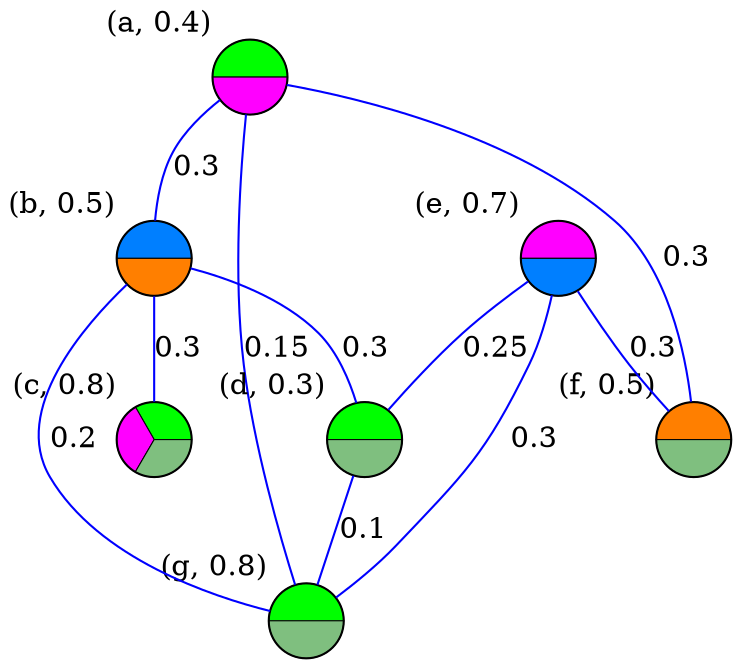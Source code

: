 graph my_graph {
bgcolor=transparent;
a [fillcolor=":#00ff00;0.5:#ff00ff;0.5", label="", shape=circle, style=wedged, xlabel="(a, 0.4)"];
b [fillcolor=":#007fff;0.5:#ff7f00;0.5", label="", shape=circle, style=wedged, xlabel="(b, 0.5)"];
c [fillcolor=":#00ff00;0.333:#ff00ff;0.333:#7fbf7f;0.333", label="", shape=circle, style=wedged, xlabel="(c, 0.8)"];
d [fillcolor=":#00ff00;0.5:#7fbf7f;0.5", label="", shape=circle, style=wedged, xlabel="(d, 0.3)"];
e [fillcolor=":#ff00ff;0.5:#007fff;0.5", label="", shape=circle, style=wedged, xlabel="(e, 0.7)"];
f [fillcolor=":#ff7f00;0.5:#7fbf7f;0.5", label="", shape=circle, style=wedged, xlabel="(f, 0.5)"];
g [fillcolor=":#00ff00;0.5:#7fbf7f;0.5", label="", shape=circle, style=wedged, xlabel="(g, 0.8)"];
a -- b  [color=blue, label="0.3"];
a -- f  [color=blue, label="0.3"];
a -- g  [color=blue, label="0.15"];
b -- c  [color=blue, label="0.3"];
b -- d  [color=blue, label="0.3"];
e -- d  [color=blue, label="0.25"];
e -- f  [color=blue, label="0.3"];
b -- g  [color=blue, label="0.2"];
d -- g  [color=blue, label="0.1"];
e -- g  [color=blue, label="0.3"];
}